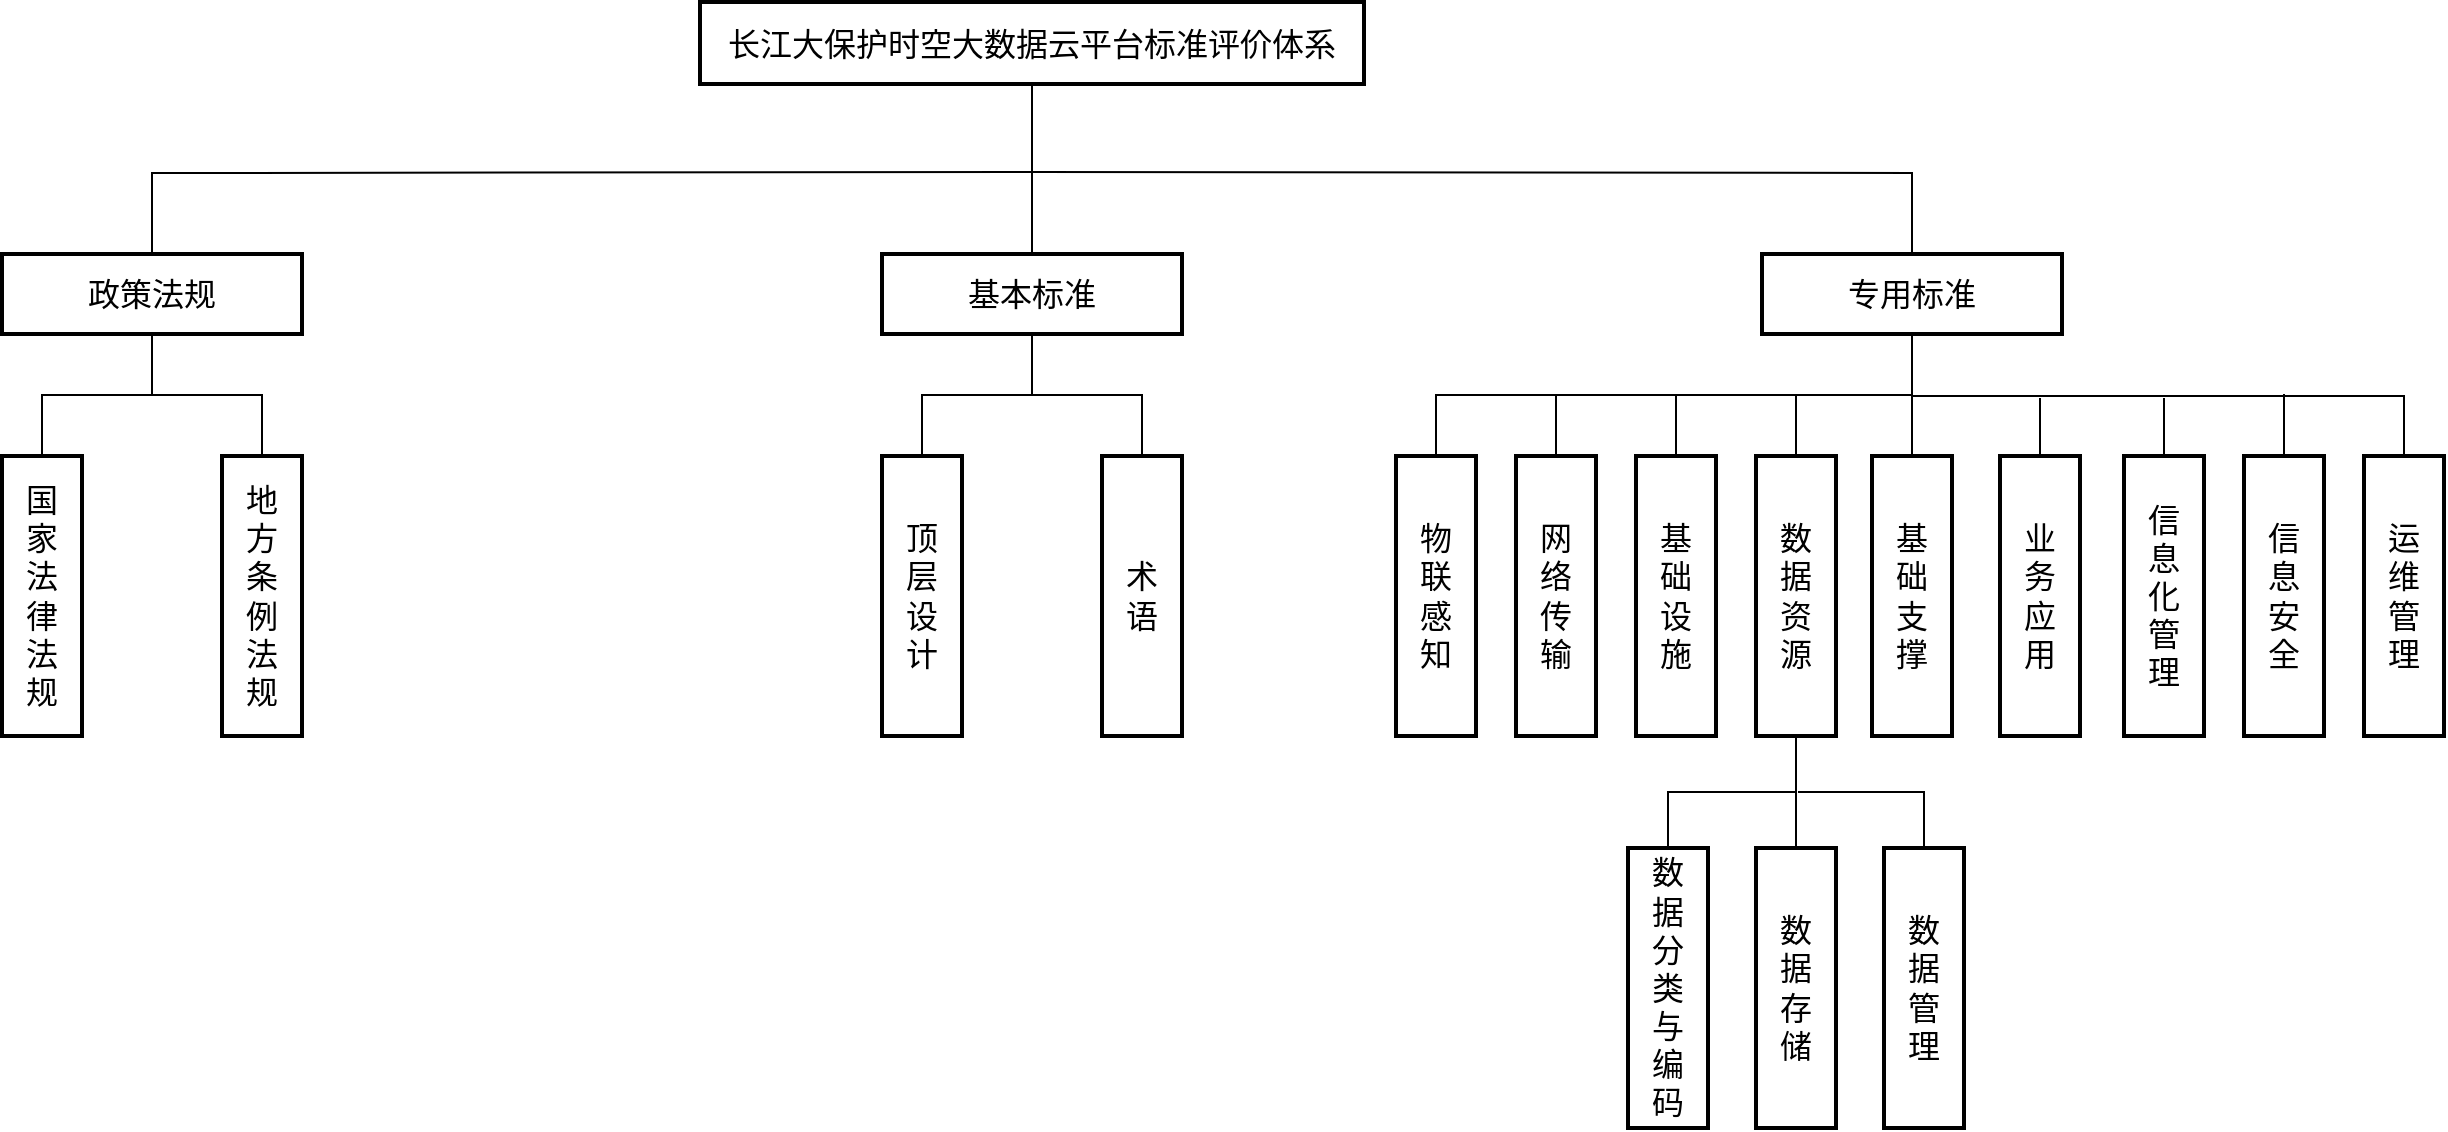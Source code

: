 <mxfile version="14.0.1" type="github">
  <diagram id="HiBDdGsCSCRJGu46grBK" name="Page-1">
    <mxGraphModel dx="1874" dy="828" grid="0" gridSize="10" guides="1" tooltips="1" connect="1" arrows="1" fold="1" page="1" pageScale="1" pageWidth="2339" pageHeight="3300" math="0" shadow="0">
      <root>
        <mxCell id="0" />
        <mxCell id="1" parent="0" />
        <mxCell id="S3rpVL0ol9uyRELOdvoU-9" style="edgeStyle=none;rounded=0;orthogonalLoop=1;jettySize=auto;html=1;entryX=0.5;entryY=0;entryDx=0;entryDy=0;endArrow=none;endFill=0;fontFamily=宋体;" edge="1" parent="1" source="AeAEH1RDBEVZbLD5PtsE-5" target="S3rpVL0ol9uyRELOdvoU-7">
          <mxGeometry relative="1" as="geometry" />
        </mxCell>
        <mxCell id="S3rpVL0ol9uyRELOdvoU-10" style="edgeStyle=orthogonalEdgeStyle;rounded=0;orthogonalLoop=1;jettySize=auto;html=1;entryX=0.5;entryY=0;entryDx=0;entryDy=0;endArrow=none;endFill=0;fontFamily=宋体;" edge="1" parent="1" target="S3rpVL0ol9uyRELOdvoU-6">
          <mxGeometry relative="1" as="geometry">
            <mxPoint x="625" y="218" as="sourcePoint" />
          </mxGeometry>
        </mxCell>
        <mxCell id="S3rpVL0ol9uyRELOdvoU-11" style="edgeStyle=orthogonalEdgeStyle;rounded=0;orthogonalLoop=1;jettySize=auto;html=1;entryX=0.5;entryY=0;entryDx=0;entryDy=0;endArrow=none;endFill=0;fontFamily=宋体;" edge="1" parent="1" target="S3rpVL0ol9uyRELOdvoU-8">
          <mxGeometry relative="1" as="geometry">
            <mxPoint x="625" y="218" as="sourcePoint" />
          </mxGeometry>
        </mxCell>
        <mxCell id="AeAEH1RDBEVZbLD5PtsE-5" value="长江大保护时空大数据云平台标准评价体系" style="rounded=0;whiteSpace=wrap;html=1;fontSize=16;fontFamily=宋体;strokeWidth=2;" parent="1" vertex="1">
          <mxGeometry x="459" y="133" width="332" height="41" as="geometry" />
        </mxCell>
        <mxCell id="S3rpVL0ol9uyRELOdvoU-16" style="edgeStyle=orthogonalEdgeStyle;rounded=0;orthogonalLoop=1;jettySize=auto;html=1;entryX=0.5;entryY=0;entryDx=0;entryDy=0;endArrow=none;endFill=0;fontFamily=宋体;" edge="1" parent="1" source="S3rpVL0ol9uyRELOdvoU-6" target="S3rpVL0ol9uyRELOdvoU-12">
          <mxGeometry relative="1" as="geometry" />
        </mxCell>
        <mxCell id="S3rpVL0ol9uyRELOdvoU-17" style="edgeStyle=orthogonalEdgeStyle;rounded=0;orthogonalLoop=1;jettySize=auto;html=1;entryX=0.5;entryY=0;entryDx=0;entryDy=0;endArrow=none;endFill=0;fontFamily=宋体;" edge="1" parent="1" source="S3rpVL0ol9uyRELOdvoU-6" target="S3rpVL0ol9uyRELOdvoU-15">
          <mxGeometry relative="1" as="geometry" />
        </mxCell>
        <mxCell id="S3rpVL0ol9uyRELOdvoU-6" value="政策法规" style="rounded=0;whiteSpace=wrap;html=1;fontSize=16;fontFamily=宋体;strokeWidth=2;" vertex="1" parent="1">
          <mxGeometry x="110" y="259" width="150" height="40" as="geometry" />
        </mxCell>
        <mxCell id="S3rpVL0ol9uyRELOdvoU-21" style="edgeStyle=orthogonalEdgeStyle;rounded=0;orthogonalLoop=1;jettySize=auto;html=1;entryX=0.5;entryY=0;entryDx=0;entryDy=0;endArrow=none;endFill=0;fontFamily=宋体;" edge="1" parent="1" source="S3rpVL0ol9uyRELOdvoU-7" target="S3rpVL0ol9uyRELOdvoU-18">
          <mxGeometry relative="1" as="geometry" />
        </mxCell>
        <mxCell id="S3rpVL0ol9uyRELOdvoU-22" style="edgeStyle=orthogonalEdgeStyle;rounded=0;orthogonalLoop=1;jettySize=auto;html=1;entryX=0.5;entryY=0;entryDx=0;entryDy=0;endArrow=none;endFill=0;fontFamily=宋体;" edge="1" parent="1" source="S3rpVL0ol9uyRELOdvoU-7" target="S3rpVL0ol9uyRELOdvoU-19">
          <mxGeometry relative="1" as="geometry" />
        </mxCell>
        <mxCell id="S3rpVL0ol9uyRELOdvoU-7" value="基本标准" style="rounded=0;whiteSpace=wrap;html=1;fontSize=16;fontFamily=宋体;strokeWidth=2;" vertex="1" parent="1">
          <mxGeometry x="550" y="259" width="150" height="40" as="geometry" />
        </mxCell>
        <mxCell id="S3rpVL0ol9uyRELOdvoU-8" value="专用标准" style="rounded=0;whiteSpace=wrap;html=1;fontSize=16;fontFamily=宋体;strokeWidth=2;" vertex="1" parent="1">
          <mxGeometry x="990" y="259" width="150" height="40" as="geometry" />
        </mxCell>
        <mxCell id="S3rpVL0ol9uyRELOdvoU-12" value="国&lt;br&gt;家&lt;br&gt;法&lt;br&gt;律&lt;br&gt;法&lt;br&gt;规" style="rounded=0;whiteSpace=wrap;html=1;fontSize=16;fontFamily=宋体;strokeWidth=2;rotation=0;verticalAlign=middle;labelPosition=center;verticalLabelPosition=middle;align=center;" vertex="1" parent="1">
          <mxGeometry x="110" y="360" width="40" height="140" as="geometry" />
        </mxCell>
        <mxCell id="S3rpVL0ol9uyRELOdvoU-15" value="地&lt;br&gt;方&lt;br&gt;条&lt;br&gt;例&lt;br&gt;法&lt;br&gt;规" style="rounded=0;whiteSpace=wrap;html=1;fontSize=16;fontFamily=宋体;strokeWidth=2;rotation=0;verticalAlign=middle;labelPosition=center;verticalLabelPosition=middle;align=center;" vertex="1" parent="1">
          <mxGeometry x="220" y="360" width="40" height="140" as="geometry" />
        </mxCell>
        <mxCell id="S3rpVL0ol9uyRELOdvoU-18" value="顶&lt;br&gt;层&lt;br&gt;设&lt;br&gt;计" style="rounded=0;whiteSpace=wrap;html=1;fontSize=16;fontFamily=宋体;strokeWidth=2;rotation=0;verticalAlign=middle;labelPosition=center;verticalLabelPosition=middle;align=center;" vertex="1" parent="1">
          <mxGeometry x="550" y="360" width="40" height="140" as="geometry" />
        </mxCell>
        <mxCell id="S3rpVL0ol9uyRELOdvoU-19" value="术&lt;br&gt;语" style="rounded=0;whiteSpace=wrap;html=1;fontSize=16;fontFamily=宋体;strokeWidth=2;rotation=0;verticalAlign=middle;labelPosition=center;verticalLabelPosition=middle;align=center;" vertex="1" parent="1">
          <mxGeometry x="660" y="360" width="40" height="140" as="geometry" />
        </mxCell>
        <mxCell id="S3rpVL0ol9uyRELOdvoU-63" style="edgeStyle=orthogonalEdgeStyle;rounded=0;orthogonalLoop=1;jettySize=auto;html=1;entryX=0.5;entryY=1;entryDx=0;entryDy=0;endArrow=none;endFill=0;fontSize=16;exitX=0.5;exitY=0;exitDx=0;exitDy=0;" edge="1" parent="1" source="S3rpVL0ol9uyRELOdvoU-23" target="S3rpVL0ol9uyRELOdvoU-8">
          <mxGeometry relative="1" as="geometry" />
        </mxCell>
        <mxCell id="S3rpVL0ol9uyRELOdvoU-23" value="物&lt;br&gt;联&lt;br&gt;感&lt;br&gt;知" style="rounded=0;whiteSpace=wrap;html=1;fontSize=16;fontFamily=宋体;strokeWidth=2;rotation=0;verticalAlign=middle;labelPosition=center;verticalLabelPosition=middle;align=center;" vertex="1" parent="1">
          <mxGeometry x="807" y="360" width="40" height="140" as="geometry" />
        </mxCell>
        <mxCell id="S3rpVL0ol9uyRELOdvoU-64" style="edgeStyle=orthogonalEdgeStyle;rounded=0;orthogonalLoop=1;jettySize=auto;html=1;endArrow=none;endFill=0;fontSize=16;" edge="1" parent="1" source="S3rpVL0ol9uyRELOdvoU-24">
          <mxGeometry relative="1" as="geometry">
            <mxPoint x="887" y="329" as="targetPoint" />
          </mxGeometry>
        </mxCell>
        <mxCell id="S3rpVL0ol9uyRELOdvoU-24" value="网&lt;br&gt;络&lt;br&gt;传&lt;br&gt;输" style="rounded=0;whiteSpace=wrap;html=1;fontSize=16;fontFamily=宋体;strokeWidth=2;rotation=0;verticalAlign=middle;labelPosition=center;verticalLabelPosition=middle;align=center;" vertex="1" parent="1">
          <mxGeometry x="867" y="360" width="40" height="140" as="geometry" />
        </mxCell>
        <mxCell id="S3rpVL0ol9uyRELOdvoU-65" style="edgeStyle=orthogonalEdgeStyle;rounded=0;orthogonalLoop=1;jettySize=auto;html=1;endArrow=none;endFill=0;fontSize=16;" edge="1" parent="1" source="S3rpVL0ol9uyRELOdvoU-25">
          <mxGeometry relative="1" as="geometry">
            <mxPoint x="947" y="329" as="targetPoint" />
          </mxGeometry>
        </mxCell>
        <mxCell id="S3rpVL0ol9uyRELOdvoU-25" value="基&lt;br&gt;础&lt;br&gt;设&lt;br&gt;施" style="rounded=0;whiteSpace=wrap;html=1;fontSize=16;fontFamily=宋体;strokeWidth=2;rotation=0;verticalAlign=middle;labelPosition=center;verticalLabelPosition=middle;align=center;" vertex="1" parent="1">
          <mxGeometry x="927" y="360" width="40" height="140" as="geometry" />
        </mxCell>
        <mxCell id="S3rpVL0ol9uyRELOdvoU-66" style="edgeStyle=orthogonalEdgeStyle;rounded=0;orthogonalLoop=1;jettySize=auto;html=1;endArrow=none;endFill=0;fontSize=16;" edge="1" parent="1" source="S3rpVL0ol9uyRELOdvoU-26">
          <mxGeometry relative="1" as="geometry">
            <mxPoint x="1007" y="330" as="targetPoint" />
          </mxGeometry>
        </mxCell>
        <mxCell id="S3rpVL0ol9uyRELOdvoU-26" value="数&lt;br&gt;据&lt;br&gt;资&lt;br&gt;源" style="rounded=0;whiteSpace=wrap;html=1;fontSize=16;fontFamily=宋体;strokeWidth=2;rotation=0;verticalAlign=middle;labelPosition=center;verticalLabelPosition=middle;align=center;" vertex="1" parent="1">
          <mxGeometry x="987" y="360" width="40" height="140" as="geometry" />
        </mxCell>
        <mxCell id="S3rpVL0ol9uyRELOdvoU-70" style="edgeStyle=orthogonalEdgeStyle;rounded=0;orthogonalLoop=1;jettySize=auto;html=1;entryX=0.5;entryY=1;entryDx=0;entryDy=0;endArrow=none;endFill=0;fontSize=16;" edge="1" parent="1" source="S3rpVL0ol9uyRELOdvoU-28" target="S3rpVL0ol9uyRELOdvoU-8">
          <mxGeometry relative="1" as="geometry" />
        </mxCell>
        <mxCell id="S3rpVL0ol9uyRELOdvoU-28" value="基&lt;br&gt;础&lt;br&gt;支&lt;br&gt;撑" style="rounded=0;whiteSpace=wrap;html=1;fontSize=16;fontFamily=宋体;strokeWidth=2;rotation=0;verticalAlign=middle;labelPosition=center;verticalLabelPosition=middle;align=center;" vertex="1" parent="1">
          <mxGeometry x="1045" y="360" width="40" height="140" as="geometry" />
        </mxCell>
        <mxCell id="S3rpVL0ol9uyRELOdvoU-72" style="edgeStyle=orthogonalEdgeStyle;rounded=0;orthogonalLoop=1;jettySize=auto;html=1;endArrow=none;endFill=0;fontSize=16;" edge="1" parent="1" source="S3rpVL0ol9uyRELOdvoU-29">
          <mxGeometry relative="1" as="geometry">
            <mxPoint x="1129" y="331" as="targetPoint" />
          </mxGeometry>
        </mxCell>
        <mxCell id="S3rpVL0ol9uyRELOdvoU-29" value="业&lt;br&gt;务&lt;br&gt;应&lt;br&gt;用" style="rounded=0;whiteSpace=wrap;html=1;fontSize=16;fontFamily=宋体;strokeWidth=2;rotation=0;verticalAlign=middle;labelPosition=center;verticalLabelPosition=middle;align=center;" vertex="1" parent="1">
          <mxGeometry x="1109" y="360" width="40" height="140" as="geometry" />
        </mxCell>
        <mxCell id="S3rpVL0ol9uyRELOdvoU-73" style="edgeStyle=orthogonalEdgeStyle;rounded=0;orthogonalLoop=1;jettySize=auto;html=1;endArrow=none;endFill=0;fontSize=16;" edge="1" parent="1" source="S3rpVL0ol9uyRELOdvoU-30">
          <mxGeometry relative="1" as="geometry">
            <mxPoint x="1191" y="331" as="targetPoint" />
          </mxGeometry>
        </mxCell>
        <mxCell id="S3rpVL0ol9uyRELOdvoU-30" value="信&lt;br&gt;息&lt;br&gt;化&lt;br&gt;管&lt;br&gt;理" style="rounded=0;whiteSpace=wrap;html=1;fontSize=16;fontFamily=宋体;strokeWidth=2;rotation=0;verticalAlign=middle;labelPosition=center;verticalLabelPosition=middle;align=center;" vertex="1" parent="1">
          <mxGeometry x="1171" y="360" width="40" height="140" as="geometry" />
        </mxCell>
        <mxCell id="S3rpVL0ol9uyRELOdvoU-74" style="edgeStyle=orthogonalEdgeStyle;rounded=0;orthogonalLoop=1;jettySize=auto;html=1;endArrow=none;endFill=0;fontSize=16;" edge="1" parent="1" source="S3rpVL0ol9uyRELOdvoU-31">
          <mxGeometry relative="1" as="geometry">
            <mxPoint x="1251" y="329" as="targetPoint" />
          </mxGeometry>
        </mxCell>
        <mxCell id="S3rpVL0ol9uyRELOdvoU-31" value="信&lt;br&gt;息&lt;br&gt;安&lt;br&gt;全" style="rounded=0;whiteSpace=wrap;html=1;fontSize=16;fontFamily=宋体;strokeWidth=2;rotation=0;verticalAlign=middle;labelPosition=center;verticalLabelPosition=middle;align=center;" vertex="1" parent="1">
          <mxGeometry x="1231" y="360" width="40" height="140" as="geometry" />
        </mxCell>
        <mxCell id="S3rpVL0ol9uyRELOdvoU-69" style="edgeStyle=orthogonalEdgeStyle;rounded=0;orthogonalLoop=1;jettySize=auto;html=1;endArrow=none;endFill=0;fontSize=16;" edge="1" parent="1" source="S3rpVL0ol9uyRELOdvoU-32">
          <mxGeometry relative="1" as="geometry">
            <mxPoint x="1065" y="300" as="targetPoint" />
            <Array as="points">
              <mxPoint x="1311" y="330" />
              <mxPoint x="1065" y="330" />
            </Array>
          </mxGeometry>
        </mxCell>
        <mxCell id="S3rpVL0ol9uyRELOdvoU-32" value="运&lt;br&gt;维&lt;br&gt;管&lt;br&gt;理" style="rounded=0;whiteSpace=wrap;html=1;fontSize=16;fontFamily=宋体;strokeWidth=2;rotation=0;verticalAlign=middle;labelPosition=center;verticalLabelPosition=middle;align=center;" vertex="1" parent="1">
          <mxGeometry x="1291" y="360" width="40" height="140" as="geometry" />
        </mxCell>
        <mxCell id="S3rpVL0ol9uyRELOdvoU-75" style="edgeStyle=orthogonalEdgeStyle;rounded=0;orthogonalLoop=1;jettySize=auto;html=1;entryX=0.5;entryY=1;entryDx=0;entryDy=0;endArrow=none;endFill=0;fontSize=16;exitX=0.5;exitY=0;exitDx=0;exitDy=0;" edge="1" parent="1" source="S3rpVL0ol9uyRELOdvoU-55" target="S3rpVL0ol9uyRELOdvoU-26">
          <mxGeometry relative="1" as="geometry" />
        </mxCell>
        <mxCell id="S3rpVL0ol9uyRELOdvoU-55" value="数&lt;br&gt;据&lt;br&gt;分&lt;br&gt;类&lt;br&gt;与&lt;br&gt;编&lt;br&gt;码" style="rounded=0;whiteSpace=wrap;html=1;fontSize=16;fontFamily=宋体;strokeWidth=2;rotation=0;verticalAlign=middle;labelPosition=center;verticalLabelPosition=middle;align=center;" vertex="1" parent="1">
          <mxGeometry x="923" y="556" width="40" height="140" as="geometry" />
        </mxCell>
        <mxCell id="S3rpVL0ol9uyRELOdvoU-76" style="edgeStyle=orthogonalEdgeStyle;rounded=0;orthogonalLoop=1;jettySize=auto;html=1;endArrow=none;endFill=0;fontSize=16;" edge="1" parent="1" source="S3rpVL0ol9uyRELOdvoU-60">
          <mxGeometry relative="1" as="geometry">
            <mxPoint x="1007" y="500" as="targetPoint" />
          </mxGeometry>
        </mxCell>
        <mxCell id="S3rpVL0ol9uyRELOdvoU-60" value="数&lt;br&gt;据&lt;br&gt;存&lt;br&gt;储" style="rounded=0;whiteSpace=wrap;html=1;fontSize=16;fontFamily=宋体;strokeWidth=2;rotation=0;verticalAlign=middle;labelPosition=center;verticalLabelPosition=middle;align=center;" vertex="1" parent="1">
          <mxGeometry x="987" y="556" width="40" height="140" as="geometry" />
        </mxCell>
        <mxCell id="S3rpVL0ol9uyRELOdvoU-77" style="edgeStyle=orthogonalEdgeStyle;rounded=0;orthogonalLoop=1;jettySize=auto;html=1;endArrow=none;endFill=0;fontSize=16;exitX=0.5;exitY=0;exitDx=0;exitDy=0;" edge="1" parent="1" source="S3rpVL0ol9uyRELOdvoU-61">
          <mxGeometry relative="1" as="geometry">
            <mxPoint x="1008" y="528" as="targetPoint" />
            <Array as="points">
              <mxPoint x="1071" y="528" />
            </Array>
          </mxGeometry>
        </mxCell>
        <mxCell id="S3rpVL0ol9uyRELOdvoU-61" value="数&lt;br&gt;据&lt;br&gt;管&lt;br&gt;理" style="rounded=0;whiteSpace=wrap;html=1;fontSize=16;fontFamily=宋体;strokeWidth=2;rotation=0;verticalAlign=middle;labelPosition=center;verticalLabelPosition=middle;align=center;" vertex="1" parent="1">
          <mxGeometry x="1051" y="556" width="40" height="140" as="geometry" />
        </mxCell>
      </root>
    </mxGraphModel>
  </diagram>
</mxfile>
